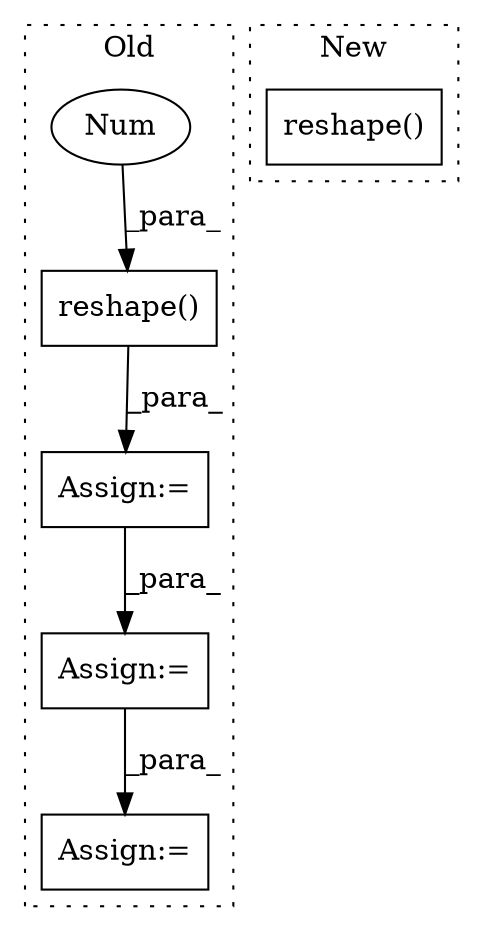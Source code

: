 digraph G {
subgraph cluster0 {
1 [label="reshape()" a="75" s="4725,4811" l="15,1" shape="box"];
3 [label="Num" a="76" s="4740" l="2" shape="ellipse"];
4 [label="Assign:=" a="68" s="4878" l="3" shape="box"];
5 [label="Assign:=" a="68" s="4846" l="3" shape="box"];
6 [label="Assign:=" a="68" s="4916" l="3" shape="box"];
label = "Old";
style="dotted";
}
subgraph cluster1 {
2 [label="reshape()" a="75" s="2482,2530" l="15,1" shape="box"];
label = "New";
style="dotted";
}
1 -> 5 [label="_para_"];
3 -> 1 [label="_para_"];
4 -> 6 [label="_para_"];
5 -> 4 [label="_para_"];
}